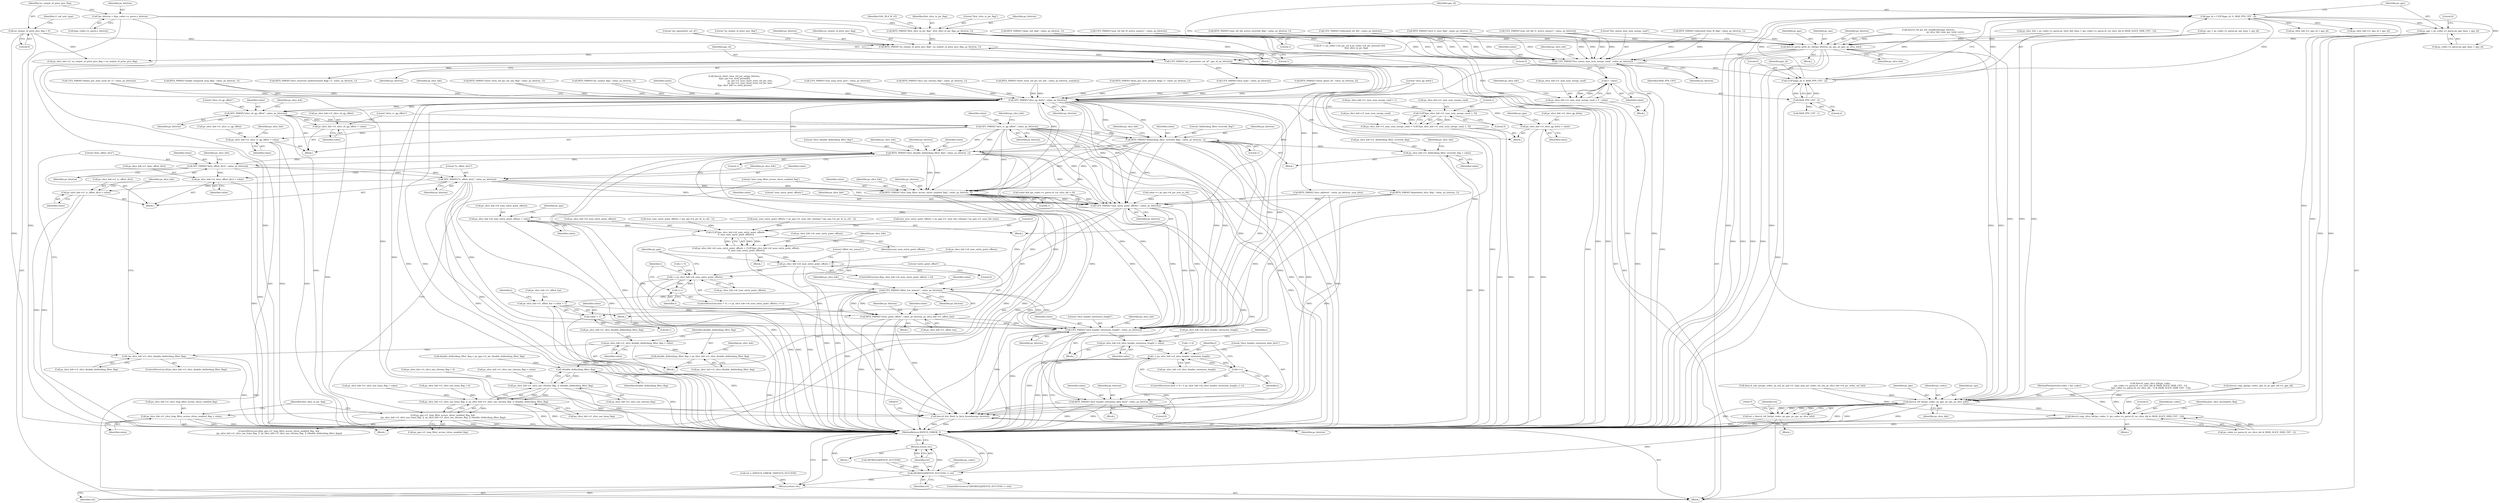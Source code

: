 digraph "0_Android_7c9be319a279654e55a6d757265f88c61a16a4d5@integer" {
"1000226" [label="(Call,ps_pps = ps_codec->s_parse.ps_pps_base + pps_id)"];
"1000218" [label="(Call,pps_id = CLIP3(pps_id, 0, MAX_PPS_CNT - 2))"];
"1000220" [label="(Call,CLIP3(pps_id, 0, MAX_PPS_CNT - 2))"];
"1000214" [label="(Call,UEV_PARSE(\"pic_parameter_set_id\", pps_id, ps_bitstrm))"];
"1000209" [label="(Call,BITS_PARSE(\"no_output_of_prior_pics_flag\", no_output_of_prior_pics_flag, ps_bitstrm, 1))"];
"1000160" [label="(Call,no_output_of_prior_pics_flag = 0)"];
"1000195" [label="(Call,BITS_PARSE(\"first_slice_in_pic_flag\", first_slice_in_pic_flag, ps_bitstrm, 1))"];
"1000148" [label="(Call,*ps_bitstrm = &ps_codec->s_parse.s_bitstrm)"];
"1000223" [label="(Call,MAX_PPS_CNT - 2)"];
"1001448" [label="(Call,ihevcd_parse_pred_wt_ofst(ps_bitstrm, ps_sps, ps_pps, ps_slice_hdr))"];
"1001453" [label="(Call,UEV_PARSE(\"five_minus_max_num_merge_cand\", value, ps_bitstrm))"];
"1001461" [label="(Call,5 - value)"];
"1001457" [label="(Call,ps_slice_hdr->i1_max_num_merge_cand = 5 - value)"];
"1001468" [label="(Call,CLIP3(ps_slice_hdr->i1_max_num_merge_cand, 1, 5))"];
"1001464" [label="(Call,ps_slice_hdr->i1_max_num_merge_cand = CLIP3(ps_slice_hdr->i1_max_num_merge_cand, 1, 5))"];
"1001474" [label="(Call,SEV_PARSE(\"slice_qp_delta\", value, ps_bitstrm))"];
"1001478" [label="(Call,ps_slice_hdr->i1_slice_qp_delta = value)"];
"1001488" [label="(Call,SEV_PARSE(\"slice_cb_qp_offset\", value, ps_bitstrm))"];
"1001492" [label="(Call,ps_slice_hdr->i1_slice_cb_qp_offset = value)"];
"1001497" [label="(Call,SEV_PARSE(\"slice_cr_qp_offset\", value, ps_bitstrm))"];
"1001501" [label="(Call,ps_slice_hdr->i1_slice_cr_qp_offset = value)"];
"1001547" [label="(Call,BITS_PARSE(\"deblocking_filter_override_flag\", value, ps_bitstrm, 1))"];
"1001552" [label="(Call,ps_slice_hdr->i1_deblocking_filter_override_flag = value)"];
"1001562" [label="(Call,BITS_PARSE(\"slice_disable_deblocking_filter_flag\", value, ps_bitstrm, 1))"];
"1001567" [label="(Call,ps_slice_hdr->i1_slice_disable_deblocking_filter_flag = value)"];
"1001572" [label="(Call,disable_deblocking_filter_flag = ps_slice_hdr->i1_slice_disable_deblocking_filter_flag)"];
"1001621" [label="(Call,!disable_deblocking_filter_flag)"];
"1001617" [label="(Call,ps_slice_hdr->i1_slice_sao_chroma_flag  || !disable_deblocking_filter_flag)"];
"1001613" [label="(Call,ps_slice_hdr->i1_slice_sao_luma_flag  ||  ps_slice_hdr->i1_slice_sao_chroma_flag  || !disable_deblocking_filter_flag)"];
"1001609" [label="(Call,ps_pps->i1_loop_filter_across_slices_enabled_flag  &&\n (ps_slice_hdr->i1_slice_sao_luma_flag  ||  ps_slice_hdr->i1_slice_sao_chroma_flag  || !disable_deblocking_filter_flag))"];
"1001578" [label="(Call,!ps_slice_hdr->i1_slice_disable_deblocking_filter_flag)"];
"1001583" [label="(Call,SEV_PARSE(\"beta_offset_div2\", value, ps_bitstrm))"];
"1001587" [label="(Call,ps_slice_hdr->i1_beta_offset_div2 = value)"];
"1001592" [label="(Call,SEV_PARSE(\"tc_offset_div2\", value, ps_bitstrm))"];
"1001596" [label="(Call,ps_slice_hdr->i1_tc_offset_div2 = value)"];
"1001624" [label="(Call,BITS_PARSE(\"slice_loop_filter_across_slices_enabled_flag\", value, ps_bitstrm, 1))"];
"1001629" [label="(Call,ps_slice_hdr->i1_slice_loop_filter_across_slices_enabled_flag = value)"];
"1001878" [label="(Call,UEV_PARSE(\"num_entry_point_offsets\", value, ps_bitstrm))"];
"1001882" [label="(Call,ps_slice_hdr->i4_num_entry_point_offsets = value)"];
"1001937" [label="(Call,CLIP3(ps_slice_hdr->i4_num_entry_point_offsets,\n 0, max_num_entry_point_offsets))"];
"1001933" [label="(Call,ps_slice_hdr->i4_num_entry_point_offsets = CLIP3(ps_slice_hdr->i4_num_entry_point_offsets,\n 0, max_num_entry_point_offsets))"];
"1001944" [label="(Call,ps_slice_hdr->i4_num_entry_point_offsets > 0)"];
"1001965" [label="(Call,i < ps_slice_hdr->i4_num_entry_point_offsets)"];
"1001970" [label="(Call,i++)"];
"1001950" [label="(Call,UEV_PARSE(\"offset_len_minus1\", value, ps_bitstrm))"];
"1001954" [label="(Call,ps_slice_hdr->i1_offset_len = value + 1)"];
"1001973" [label="(Call,BITS_PARSE(\"entry_point_offset\", value, ps_bitstrm, ps_slice_hdr->i1_offset_len))"];
"1001985" [label="(Call,UEV_PARSE(\"slice_header_extension_length\", value, ps_bitstrm))"];
"1001989" [label="(Call,ps_slice_hdr->i2_slice_header_extension_length = value)"];
"1001998" [label="(Call,i < ps_slice_hdr->i2_slice_header_extension_length)"];
"1002003" [label="(Call,i++)"];
"1002006" [label="(Call,BITS_PARSE(\"slice_header_extension_data_byte\", value, ps_bitstrm, 8))"];
"1002011" [label="(Call,ihevcd_bits_flush_to_byte_boundary(ps_bitstrm))"];
"1001958" [label="(Call,value + 1)"];
"1002207" [label="(Call,ihevcd_ref_list(ps_codec, ps_pps, ps_sps, ps_slice_hdr))"];
"1002205" [label="(Call,ret = ihevcd_ref_list(ps_codec, ps_pps, ps_sps, ps_slice_hdr))"];
"1002213" [label="(Call,(WORD32)IHEVCD_SUCCESS != ret)"];
"1002219" [label="(Return,return ret;)"];
"1002659" [label="(Return,return ret;)"];
"1002524" [label="(Call,ihevcd_copy_slice_hdr(ps_codec, 0, (ps_codec->s_parse.i4_cur_slice_idx & (MAX_SLICE_HDR_CNT - 1))))"];
"1001883" [label="(Call,ps_slice_hdr->i4_num_entry_point_offsets)"];
"1001987" [label="(Identifier,value)"];
"1001967" [label="(Call,ps_slice_hdr->i4_num_entry_point_offsets)"];
"1000222" [label="(Literal,0)"];
"1001503" [label="(Identifier,ps_slice_hdr)"];
"1001609" [label="(Call,ps_pps->i1_loop_filter_across_slices_enabled_flag  &&\n (ps_slice_hdr->i1_slice_sao_luma_flag  ||  ps_slice_hdr->i1_slice_sao_chroma_flag  || !disable_deblocking_filter_flag))"];
"1002205" [label="(Call,ret = ihevcd_ref_list(ps_codec, ps_pps, ps_sps, ps_slice_hdr))"];
"1001465" [label="(Call,ps_slice_hdr->i1_max_num_merge_cand)"];
"1001608" [label="(ControlStructure,if(ps_pps->i1_loop_filter_across_slices_enabled_flag  &&\n (ps_slice_hdr->i1_slice_sao_luma_flag  ||  ps_slice_hdr->i1_slice_sao_chroma_flag  || !disable_deblocking_filter_flag)))"];
"1001879" [label="(Literal,\"num_entry_point_offsets\")"];
"1001116" [label="(Call,ps_slice_hdr->i1_slice_sao_chroma_flag = 0)"];
"1001592" [label="(Call,SEV_PARSE(\"tc_offset_div2\", value, ps_bitstrm))"];
"1001971" [label="(Identifier,i)"];
"1001141" [label="(Call,ps_slice_hdr->i1_slice_sao_chroma_flag = value)"];
"1001951" [label="(Literal,\"offset_len_minus1\")"];
"1002515" [label="(Block,)"];
"1001449" [label="(Identifier,ps_bitstrm)"];
"1000483" [label="(Call,ps_slice_hdr->i1_pps_id = pps_id)"];
"1001878" [label="(Call,UEV_PARSE(\"num_entry_point_offsets\", value, ps_bitstrm))"];
"1001629" [label="(Call,ps_slice_hdr->i1_slice_loop_filter_across_slices_enabled_flag = value)"];
"1001610" [label="(Call,ps_pps->i1_loop_filter_across_slices_enabled_flag)"];
"1001637" [label="(Identifier,first_slice_in_pic_flag)"];
"1001457" [label="(Call,ps_slice_hdr->i1_max_num_merge_cand = 5 - value)"];
"1001594" [label="(Identifier,value)"];
"1001473" [label="(Literal,5)"];
"1000219" [label="(Identifier,pps_id)"];
"1002011" [label="(Call,ihevcd_bits_flush_to_byte_boundary(ps_bitstrm))"];
"1000199" [label="(Literal,1)"];
"1001934" [label="(Call,ps_slice_hdr->i4_num_entry_point_offsets)"];
"1001954" [label="(Call,ps_slice_hdr->i1_offset_len = value + 1)"];
"1001973" [label="(Call,BITS_PARSE(\"entry_point_offset\", value, ps_bitstrm, ps_slice_hdr->i1_offset_len))"];
"1001551" [label="(Literal,1)"];
"1002527" [label="(Call,ps_codec->s_parse.i4_cur_slice_idx & (MAX_SLICE_HDR_CNT - 1))"];
"1002212" [label="(ControlStructure,if ((WORD32)IHEVCD_SUCCESS != ret))"];
"1001943" [label="(ControlStructure,if(ps_slice_hdr->i4_num_entry_point_offsets > 0))"];
"1001458" [label="(Call,ps_slice_hdr->i1_max_num_merge_cand)"];
"1000208" [label="(Block,)"];
"1001586" [label="(Identifier,ps_bitstrm)"];
"1001572" [label="(Call,disable_deblocking_filter_flag = ps_slice_hdr->i1_slice_disable_deblocking_filter_flag)"];
"1001617" [label="(Call,ps_slice_hdr->i1_slice_sao_chroma_flag  || !disable_deblocking_filter_flag)"];
"1000134" [label="(Call,ret = (IHEVCD_ERROR_T)IHEVCD_SUCCESS)"];
"1001480" [label="(Identifier,ps_slice_hdr)"];
"1001887" [label="(Block,)"];
"1001571" [label="(Identifier,value)"];
"1001587" [label="(Call,ps_slice_hdr->i1_beta_offset_div2 = value)"];
"1000227" [label="(Identifier,ps_pps)"];
"1001949" [label="(Block,)"];
"1001994" [label="(ControlStructure,for(i = 0; i < ps_slice_hdr->i2_slice_header_extension_length; i++))"];
"1000290" [label="(Call,(0 != ps_codec->u4_pic_cnt || ps_codec->i4_pic_present) &&\n                    first_slice_in_pic_flag)"];
"1000560" [label="(Block,)"];
"1001561" [label="(Block,)"];
"1001986" [label="(Literal,\"slice_header_extension_length\")"];
"1000211" [label="(Identifier,no_output_of_prior_pics_flag)"];
"1002004" [label="(Identifier,i)"];
"1002003" [label="(Call,i++)"];
"1002000" [label="(Call,ps_slice_hdr->i2_slice_header_extension_length)"];
"1001146" [label="(Call,ps_slice_hdr->i1_max_num_merge_cand = 1)"];
"1001562" [label="(Call,BITS_PARSE(\"slice_disable_deblocking_filter_flag\", value, ps_bitstrm, 1))"];
"1001546" [label="(Block,)"];
"1000280" [label="(Call,ps_sps = ps_codec->s_parse.ps_sps_base + sps_id)"];
"1001456" [label="(Identifier,ps_bitstrm)"];
"1001961" [label="(ControlStructure,for(i = 0; i < ps_slice_hdr->i4_num_entry_point_offsets; i++))"];
"1000132" [label="(Block,)"];
"1001554" [label="(Identifier,ps_slice_hdr)"];
"1001580" [label="(Identifier,ps_slice_hdr)"];
"1001588" [label="(Call,ps_slice_hdr->i1_beta_offset_div2)"];
"1001597" [label="(Call,ps_slice_hdr->i1_tc_offset_div2)"];
"1001556" [label="(Identifier,value)"];
"1002012" [label="(Identifier,ps_bitstrm)"];
"1002213" [label="(Call,(WORD32)IHEVCD_SUCCESS != ret)"];
"1002207" [label="(Call,ihevcd_ref_list(ps_codec, ps_pps, ps_sps, ps_slice_hdr))"];
"1001447" [label="(Block,)"];
"1001985" [label="(Call,UEV_PARSE(\"slice_header_extension_length\", value, ps_bitstrm))"];
"1001970" [label="(Call,i++)"];
"1002007" [label="(Literal,\"slice_header_extension_data_byte\")"];
"1002211" [label="(Identifier,ps_slice_hdr)"];
"1001569" [label="(Identifier,ps_slice_hdr)"];
"1001984" [label="(Block,)"];
"1001584" [label="(Literal,\"beta_offset_div2\")"];
"1001136" [label="(Call,BITS_PARSE(\"slice_sao_chroma_flag\", value, ps_bitstrm, 1))"];
"1001500" [label="(Identifier,ps_bitstrm)"];
"1002217" [label="(Identifier,ret)"];
"1000269" [label="(Call,ihevcd_copy_pps(ps_codec, pps_id, ps_pps_ref->i1_pps_id))"];
"1000534" [label="(Call,BITS_PARSE(\"slice_address\", value, ps_bitstrm, num_bits))"];
"1001452" [label="(Identifier,ps_slice_hdr)"];
"1001493" [label="(Call,ps_slice_hdr->i1_slice_cb_qp_offset)"];
"1001131" [label="(Call,ps_slice_hdr->i1_slice_sao_luma_flag = value)"];
"1001962" [label="(Call,i = 0)"];
"1001574" [label="(Call,ps_slice_hdr->i1_slice_disable_deblocking_filter_flag)"];
"1001466" [label="(Identifier,ps_slice_hdr)"];
"1002223" [label="(Identifier,ps_codec)"];
"1000740" [label="(Call,BITS_PARSE(\"short_term_ref_pic_set_idx\", value, ps_bitstrm, numbits))"];
"1001475" [label="(Literal,\"slice_qp_delta\")"];
"1001593" [label="(Literal,\"tc_offset_div2\")"];
"1001966" [label="(Identifier,i)"];
"1001892" [label="(Identifier,ps_pps)"];
"1001532" [label="(Call,disable_deblocking_filter_flag = ps_pps->i1_pic_disable_deblocking_filter_flag)"];
"1001101" [label="(Call,BITS_PARSE(\"enable_temporal_mvp_flag\", value, ps_bitstrm, 1))"];
"1000223" [label="(Call,MAX_PPS_CNT - 2)"];
"1001946" [label="(Identifier,ps_slice_hdr)"];
"1001494" [label="(Identifier,ps_slice_hdr)"];
"1002660" [label="(Identifier,ret)"];
"1001999" [label="(Identifier,i)"];
"1001487" [label="(Block,)"];
"1000162" [label="(Literal,0)"];
"1001950" [label="(Call,UEV_PARSE(\"offset_len_minus1\", value, ps_bitstrm))"];
"1002208" [label="(Identifier,ps_codec)"];
"1000217" [label="(Identifier,ps_bitstrm)"];
"1001549" [label="(Identifier,value)"];
"1000165" [label="(Identifier,i1_nal_unit_type)"];
"1000215" [label="(Literal,\"pic_parameter_set_id\")"];
"1002661" [label="(MethodReturn,IHEVCD_ERROR_T)"];
"1001451" [label="(Identifier,ps_pps)"];
"1001624" [label="(Call,BITS_PARSE(\"slice_loop_filter_across_slices_enabled_flag\", value, ps_bitstrm, 1))"];
"1001548" [label="(Literal,\"deblocking_filter_override_flag\")"];
"1001884" [label="(Identifier,ps_slice_hdr)"];
"1001603" [label="(Identifier,ps_slice_hdr)"];
"1002659" [label="(Return,return ret;)"];
"1001204" [label="(Call,UEV_PARSE(\"num_ref_idx_l0_active_minus1\", value, ps_bitstrm))"];
"1001573" [label="(Identifier,disable_deblocking_filter_flag)"];
"1001477" [label="(Identifier,ps_bitstrm)"];
"1001596" [label="(Call,ps_slice_hdr->i1_tc_offset_div2 = value)"];
"1001585" [label="(Identifier,value)"];
"1001547" [label="(Call,BITS_PARSE(\"deblocking_filter_override_flag\", value, ps_bitstrm, 1))"];
"1001453" [label="(Call,UEV_PARSE(\"five_minus_max_num_merge_cand\", value, ps_bitstrm))"];
"1001996" [label="(Identifier,i)"];
"1000543" [label="(Call,value >= ps_sps->i4_pic_size_in_ctb)"];
"1001482" [label="(Identifier,value)"];
"1000216" [label="(Identifier,pps_id)"];
"1001565" [label="(Identifier,ps_bitstrm)"];
"1000149" [label="(Identifier,ps_bitstrm)"];
"1001633" [label="(Identifier,value)"];
"1002526" [label="(Literal,0)"];
"1001623" [label="(Block,)"];
"1001448" [label="(Call,ihevcd_parse_pred_wt_ofst(ps_bitstrm, ps_sps, ps_pps, ps_slice_hdr))"];
"1001627" [label="(Identifier,ps_bitstrm)"];
"1001948" [label="(Literal,0)"];
"1001111" [label="(Call,ps_slice_hdr->i1_slice_sao_luma_flag = 0)"];
"1000444" [label="(Call,ihevcd_copy_slice_hdr(ps_codec,\n (ps_codec->s_parse.i4_cur_slice_idx & (MAX_SLICE_HDR_CNT - 1)),\n ((ps_codec->s_parse.i4_cur_slice_idx - 1) & (MAX_SLICE_HDR_CNT - 1))))"];
"1000991" [label="(Call,BITS_PARSE(\"delta_poc_msb_present_flag[ i ]\", value, ps_bitstrm, 1))"];
"1001945" [label="(Call,ps_slice_hdr->i4_num_entry_point_offsets)"];
"1001464" [label="(Call,ps_slice_hdr->i1_max_num_merge_cand = CLIP3(ps_slice_hdr->i1_max_num_merge_cand, 1, 5))"];
"1001582" [label="(Block,)"];
"1002204" [label="(Block,)"];
"1001956" [label="(Identifier,ps_slice_hdr)"];
"1001989" [label="(Call,ps_slice_hdr->i2_slice_header_extension_length = value)"];
"1001295" [label="(Call,ihevcd_ref_pic_list_modification(ps_bitstrm,\n                                                 ps_slice_hdr, num_poc_total_curr))"];
"1001915" [label="(Call,max_num_entry_point_offsets = ps_pps->i1_num_tile_columns * ps_pps->i1_num_tile_rows)"];
"1001993" [label="(Identifier,value)"];
"1001959" [label="(Identifier,value)"];
"1001618" [label="(Call,ps_slice_hdr->i1_slice_sao_chroma_flag)"];
"1001469" [label="(Call,ps_slice_hdr->i1_max_num_merge_cand)"];
"1001508" [label="(Identifier,ps_slice_hdr)"];
"1001502" [label="(Call,ps_slice_hdr->i1_slice_cr_qp_offset)"];
"1001552" [label="(Call,ps_slice_hdr->i1_deblocking_filter_override_flag = value)"];
"1001678" [label="(Call,ihevcd_calc_poc(ps_codec, ps_nal, ps_sps->i1_log2_max_pic_order_cnt_lsb, ps_slice_hdr->i4_pic_order_cnt_lsb))"];
"1001222" [label="(Call,UEV_PARSE(\"num_ref_idx_l1_active_minus1\", value, ps_bitstrm))"];
"1001489" [label="(Literal,\"slice_cb_qp_offset\")"];
"1001965" [label="(Call,i < ps_slice_hdr->i4_num_entry_point_offsets)"];
"1001374" [label="(Call,BITS_PARSE(\"collocated_from_l0_flag\", value, ps_bitstrm, 1))"];
"1000598" [label="(Call,UEV_PARSE(\"slice_type\", value, ps_bitstrm))"];
"1001974" [label="(Literal,\"entry_point_offset\")"];
"1001497" [label="(Call,SEV_PARSE(\"slice_cr_qp_offset\", value, ps_bitstrm))"];
"1001568" [label="(Call,ps_slice_hdr->i1_slice_disable_deblocking_filter_flag)"];
"1001621" [label="(Call,!disable_deblocking_filter_flag)"];
"1001600" [label="(Identifier,value)"];
"1000226" [label="(Call,ps_pps = ps_codec->s_parse.ps_pps_base + pps_id)"];
"1001963" [label="(Identifier,i)"];
"1002524" [label="(Call,ihevcd_copy_slice_hdr(ps_codec, 0, (ps_codec->s_parse.i4_cur_slice_idx & (MAX_SLICE_HDR_CNT - 1))))"];
"1000700" [label="(Call,BITS_PARSE(\"short_term_ref_pic_set_sps_flag\", value, ps_bitstrm, 1))"];
"1001579" [label="(Call,ps_slice_hdr->i1_slice_disable_deblocking_filter_flag)"];
"1000643" [label="(Call,BITS_PARSE(\"pic_output_flag\", value, ps_bitstrm, 1))"];
"1001941" [label="(Literal,0)"];
"1001589" [label="(Identifier,ps_slice_hdr)"];
"1001550" [label="(Identifier,ps_bitstrm)"];
"1002214" [label="(Call,(WORD32)IHEVCD_SUCCESS)"];
"1001342" [label="(Call,BITS_PARSE(\"cabac_init_flag\", value, ps_bitstrm, 1))"];
"1002219" [label="(Return,return ret;)"];
"1001577" [label="(ControlStructure,if(!ps_slice_hdr->i1_slice_disable_deblocking_filter_flag))"];
"1000210" [label="(Literal,\"no_output_of_prior_pics_flag\")"];
"1000203" [label="(Identifier,NAL_BLA_W_LP)"];
"1001567" [label="(Call,ps_slice_hdr->i1_slice_disable_deblocking_filter_flag = value)"];
"1000264" [label="(Call,MAX_PPS_CNT - 1)"];
"1001614" [label="(Call,ps_slice_hdr->i1_slice_sao_luma_flag)"];
"1001933" [label="(Call,ps_slice_hdr->i4_num_entry_point_offsets = CLIP3(ps_slice_hdr->i4_num_entry_point_offsets,\n 0, max_num_entry_point_offsets))"];
"1001189" [label="(Call,BITS_PARSE(\"num_ref_idx_active_override_flag\", value, ps_bitstrm, 1))"];
"1001938" [label="(Call,ps_slice_hdr->i4_num_entry_point_offsets)"];
"1001944" [label="(Call,ps_slice_hdr->i4_num_entry_point_offsets > 0)"];
"1001977" [label="(Call,ps_slice_hdr->i1_offset_len)"];
"1001463" [label="(Identifier,value)"];
"1000161" [label="(Identifier,no_output_of_prior_pics_flag)"];
"1001476" [label="(Identifier,value)"];
"1000507" [label="(Call,ps_slice_hdr->i1_no_output_of_prior_pics_flag = no_output_of_prior_pics_flag)"];
"1001625" [label="(Literal,\"slice_loop_filter_across_slices_enabled_flag\")"];
"1001882" [label="(Call,ps_slice_hdr->i4_num_entry_point_offsets = value)"];
"1000150" [label="(Call,&ps_codec->s_parse.s_bitstrm)"];
"1001461" [label="(Call,5 - value)"];
"1001622" [label="(Identifier,disable_deblocking_filter_flag)"];
"1001937" [label="(Call,CLIP3(ps_slice_hdr->i4_num_entry_point_offsets,\n 0, max_num_entry_point_offsets))"];
"1001479" [label="(Call,ps_slice_hdr->i1_slice_qp_delta)"];
"1001960" [label="(Literal,1)"];
"1000220" [label="(Call,CLIP3(pps_id, 0, MAX_PPS_CNT - 2))"];
"1001501" [label="(Call,ps_slice_hdr->i1_slice_cr_qp_offset = value)"];
"1001488" [label="(Call,SEV_PARSE(\"slice_cb_qp_offset\", value, ps_bitstrm))"];
"1001578" [label="(Call,!ps_slice_hdr->i1_slice_disable_deblocking_filter_flag)"];
"1001880" [label="(Identifier,value)"];
"1002220" [label="(Identifier,ret)"];
"1000197" [label="(Identifier,first_slice_in_pic_flag)"];
"1001975" [label="(Identifier,value)"];
"1001613" [label="(Call,ps_slice_hdr->i1_slice_sao_luma_flag  ||  ps_slice_hdr->i1_slice_sao_chroma_flag  || !disable_deblocking_filter_flag)"];
"1000209" [label="(Call,BITS_PARSE(\"no_output_of_prior_pics_flag\", no_output_of_prior_pics_flag, ps_bitstrm, 1))"];
"1000784" [label="(Call,ihevcd_short_term_ref_pic_set(ps_bitstrm,\n &ps_sps->as_stref_picset[0],\n                                              ps_sps->i1_num_short_term_ref_pic_sets,\n                                              ps_sps->i1_num_short_term_ref_pic_sets,\n &ps_slice_hdr->s_stref_picset))"];
"1001492" [label="(Call,ps_slice_hdr->i1_slice_cb_qp_offset = value)"];
"1001498" [label="(Literal,\"slice_cr_qp_offset\")"];
"1001454" [label="(Literal,\"five_minus_max_num_merge_cand\")"];
"1001628" [label="(Literal,1)"];
"1001553" [label="(Call,ps_slice_hdr->i1_deblocking_filter_override_flag)"];
"1001982" [label="(Identifier,ps_pps)"];
"1001998" [label="(Call,i < ps_slice_hdr->i2_slice_header_extension_length)"];
"1001459" [label="(Identifier,ps_slice_hdr)"];
"1001485" [label="(Identifier,ps_pps)"];
"1002210" [label="(Identifier,ps_sps)"];
"1001491" [label="(Identifier,ps_bitstrm)"];
"1000863" [label="(Call,UEV_PARSE(\"num_long_term_pics\", value, ps_bitstrm))"];
"1001598" [label="(Identifier,ps_slice_hdr)"];
"1000512" [label="(Call,ps_slice_hdr->i1_pps_id = pps_id)"];
"1001499" [label="(Identifier,value)"];
"1001626" [label="(Identifier,value)"];
"1002005" [label="(Block,)"];
"1001926" [label="(Call,max_num_entry_point_offsets = (ps_sps->i2_pic_ht_in_ctb - 1))"];
"1002525" [label="(Identifier,ps_codec)"];
"1000212" [label="(Identifier,ps_bitstrm)"];
"1000148" [label="(Call,*ps_bitstrm = &ps_codec->s_parse.s_bitstrm)"];
"1001188" [label="(Block,)"];
"1001490" [label="(Identifier,value)"];
"1001468" [label="(Call,CLIP3(ps_slice_hdr->i1_max_num_merge_cand, 1, 5))"];
"1001952" [label="(Identifier,value)"];
"1001455" [label="(Identifier,value)"];
"1001472" [label="(Literal,1)"];
"1002009" [label="(Identifier,ps_bitstrm)"];
"1001630" [label="(Call,ps_slice_hdr->i1_slice_loop_filter_across_slices_enabled_flag)"];
"1000218" [label="(Call,pps_id = CLIP3(pps_id, 0, MAX_PPS_CNT - 2))"];
"1001478" [label="(Call,ps_slice_hdr->i1_slice_qp_delta = value)"];
"1002008" [label="(Identifier,value)"];
"1001462" [label="(Literal,5)"];
"1000221" [label="(Identifier,pps_id)"];
"1000214" [label="(Call,UEV_PARSE(\"pic_parameter_set_id\", pps_id, ps_bitstrm))"];
"1001450" [label="(Identifier,ps_sps)"];
"1001566" [label="(Literal,1)"];
"1001406" [label="(Call,UEV_PARSE(\"collocated_ref_idx\", value, ps_bitstrm))"];
"1000403" [label="(Call,ps_slice_hdr = ps_codec->s_parse.ps_slice_hdr_base + (ps_codec->s_parse.i4_cur_slice_idx & (MAX_SLICE_HDR_CNT - 1)))"];
"1001564" [label="(Identifier,value)"];
"1001942" [label="(Identifier,max_num_entry_point_offsets)"];
"1002006" [label="(Call,BITS_PARSE(\"slice_header_extension_data_byte\", value, ps_bitstrm, 8))"];
"1002209" [label="(Identifier,ps_pps)"];
"1001563" [label="(Literal,\"slice_disable_deblocking_filter_flag\")"];
"1001583" [label="(Call,SEV_PARSE(\"beta_offset_div2\", value, ps_bitstrm))"];
"1000228" [label="(Call,ps_codec->s_parse.ps_pps_base + pps_id)"];
"1000237" [label="(Literal,0)"];
"1000196" [label="(Literal,\"first_slice_in_pic_flag\")"];
"1001881" [label="(Identifier,ps_bitstrm)"];
"1001991" [label="(Identifier,ps_slice_hdr)"];
"1001995" [label="(Call,i = 0)"];
"1002206" [label="(Identifier,ret)"];
"1001591" [label="(Identifier,value)"];
"1001496" [label="(Identifier,value)"];
"1001595" [label="(Identifier,ps_bitstrm)"];
"1000225" [label="(Literal,2)"];
"1002010" [label="(Literal,8)"];
"1002537" [label="(Identifier,prev_slice_incomplete_flag)"];
"1001988" [label="(Identifier,ps_bitstrm)"];
"1000195" [label="(Call,BITS_PARSE(\"first_slice_in_pic_flag\", first_slice_in_pic_flag, ps_bitstrm, 1))"];
"1001322" [label="(Call,BITS_PARSE(\"mvd_l1_zero_flag\", value, ps_bitstrm, 1))"];
"1001474" [label="(Call,SEV_PARSE(\"slice_qp_delta\", value, ps_bitstrm))"];
"1001877" [label="(Block,)"];
"1001898" [label="(Call,max_num_entry_point_offsets = ps_pps->i1_num_tile_columns * (ps_sps->i2_pic_ht_in_ctb - 1))"];
"1001958" [label="(Call,value + 1)"];
"1001886" [label="(Identifier,value)"];
"1002218" [label="(Block,)"];
"1001976" [label="(Identifier,ps_bitstrm)"];
"1000428" [label="(Call,BITS_PARSE(\"dependent_slice_flag\", value, ps_bitstrm, 1))"];
"1001990" [label="(Call,ps_slice_hdr->i2_slice_header_extension_length)"];
"1001559" [label="(Identifier,ps_slice_hdr)"];
"1001972" [label="(Block,)"];
"1000593" [label="(Call,BITS_PARSE(\"slice_reserved_undetermined_flag[ i ]\", value, ps_bitstrm, 1))"];
"1001953" [label="(Identifier,ps_bitstrm)"];
"1000224" [label="(Identifier,MAX_PPS_CNT)"];
"1000198" [label="(Identifier,ps_bitstrm)"];
"1000665" [label="(Call,BITS_PARSE(\"colour_plane_id\", value, ps_bitstrm, 2))"];
"1001955" [label="(Call,ps_slice_hdr->i1_offset_len)"];
"1000160" [label="(Call,no_output_of_prior_pics_flag = 0)"];
"1000130" [label="(MethodParameterIn,codec_t *ps_codec)"];
"1000434" [label="(Call,value && (ps_codec->s_parse.i4_cur_slice_idx > 0))"];
"1000213" [label="(Literal,1)"];
"1001505" [label="(Identifier,value)"];
"1001017" [label="(Call,UEV_PARSE(\"delata_poc_msb_cycle_lt[ i ]\", value, ps_bitstrm))"];
"1001631" [label="(Identifier,ps_slice_hdr)"];
"1000226" -> "1000132"  [label="AST: "];
"1000226" -> "1000228"  [label="CFG: "];
"1000227" -> "1000226"  [label="AST: "];
"1000228" -> "1000226"  [label="AST: "];
"1000237" -> "1000226"  [label="CFG: "];
"1000226" -> "1002661"  [label="DDG: "];
"1000226" -> "1002661"  [label="DDG: "];
"1000218" -> "1000226"  [label="DDG: "];
"1000226" -> "1001448"  [label="DDG: "];
"1000226" -> "1002207"  [label="DDG: "];
"1000218" -> "1000132"  [label="AST: "];
"1000218" -> "1000220"  [label="CFG: "];
"1000219" -> "1000218"  [label="AST: "];
"1000220" -> "1000218"  [label="AST: "];
"1000227" -> "1000218"  [label="CFG: "];
"1000218" -> "1002661"  [label="DDG: "];
"1000220" -> "1000218"  [label="DDG: "];
"1000220" -> "1000218"  [label="DDG: "];
"1000220" -> "1000218"  [label="DDG: "];
"1000218" -> "1000228"  [label="DDG: "];
"1000218" -> "1000269"  [label="DDG: "];
"1000218" -> "1000483"  [label="DDG: "];
"1000218" -> "1000512"  [label="DDG: "];
"1000220" -> "1000223"  [label="CFG: "];
"1000221" -> "1000220"  [label="AST: "];
"1000222" -> "1000220"  [label="AST: "];
"1000223" -> "1000220"  [label="AST: "];
"1000220" -> "1002661"  [label="DDG: "];
"1000214" -> "1000220"  [label="DDG: "];
"1000223" -> "1000220"  [label="DDG: "];
"1000223" -> "1000220"  [label="DDG: "];
"1000214" -> "1000132"  [label="AST: "];
"1000214" -> "1000217"  [label="CFG: "];
"1000215" -> "1000214"  [label="AST: "];
"1000216" -> "1000214"  [label="AST: "];
"1000217" -> "1000214"  [label="AST: "];
"1000219" -> "1000214"  [label="CFG: "];
"1000214" -> "1002661"  [label="DDG: "];
"1000214" -> "1002661"  [label="DDG: "];
"1000209" -> "1000214"  [label="DDG: "];
"1000195" -> "1000214"  [label="DDG: "];
"1000214" -> "1000428"  [label="DDG: "];
"1000214" -> "1000534"  [label="DDG: "];
"1000214" -> "1000593"  [label="DDG: "];
"1000214" -> "1000598"  [label="DDG: "];
"1000214" -> "1001878"  [label="DDG: "];
"1000214" -> "1001985"  [label="DDG: "];
"1000214" -> "1002011"  [label="DDG: "];
"1000209" -> "1000208"  [label="AST: "];
"1000209" -> "1000213"  [label="CFG: "];
"1000210" -> "1000209"  [label="AST: "];
"1000211" -> "1000209"  [label="AST: "];
"1000212" -> "1000209"  [label="AST: "];
"1000213" -> "1000209"  [label="AST: "];
"1000215" -> "1000209"  [label="CFG: "];
"1000209" -> "1002661"  [label="DDG: "];
"1000209" -> "1002661"  [label="DDG: "];
"1000160" -> "1000209"  [label="DDG: "];
"1000195" -> "1000209"  [label="DDG: "];
"1000209" -> "1000507"  [label="DDG: "];
"1000160" -> "1000132"  [label="AST: "];
"1000160" -> "1000162"  [label="CFG: "];
"1000161" -> "1000160"  [label="AST: "];
"1000162" -> "1000160"  [label="AST: "];
"1000165" -> "1000160"  [label="CFG: "];
"1000160" -> "1002661"  [label="DDG: "];
"1000160" -> "1000507"  [label="DDG: "];
"1000195" -> "1000132"  [label="AST: "];
"1000195" -> "1000199"  [label="CFG: "];
"1000196" -> "1000195"  [label="AST: "];
"1000197" -> "1000195"  [label="AST: "];
"1000198" -> "1000195"  [label="AST: "];
"1000199" -> "1000195"  [label="AST: "];
"1000203" -> "1000195"  [label="CFG: "];
"1000195" -> "1002661"  [label="DDG: "];
"1000195" -> "1002661"  [label="DDG: "];
"1000148" -> "1000195"  [label="DDG: "];
"1000195" -> "1000290"  [label="DDG: "];
"1000148" -> "1000132"  [label="AST: "];
"1000148" -> "1000150"  [label="CFG: "];
"1000149" -> "1000148"  [label="AST: "];
"1000150" -> "1000148"  [label="AST: "];
"1000161" -> "1000148"  [label="CFG: "];
"1000148" -> "1002661"  [label="DDG: "];
"1000148" -> "1002661"  [label="DDG: "];
"1000223" -> "1000225"  [label="CFG: "];
"1000224" -> "1000223"  [label="AST: "];
"1000225" -> "1000223"  [label="AST: "];
"1000223" -> "1002661"  [label="DDG: "];
"1000223" -> "1000264"  [label="DDG: "];
"1001448" -> "1001447"  [label="AST: "];
"1001448" -> "1001452"  [label="CFG: "];
"1001449" -> "1001448"  [label="AST: "];
"1001450" -> "1001448"  [label="AST: "];
"1001451" -> "1001448"  [label="AST: "];
"1001452" -> "1001448"  [label="AST: "];
"1001454" -> "1001448"  [label="CFG: "];
"1001448" -> "1002661"  [label="DDG: "];
"1001448" -> "1002661"  [label="DDG: "];
"1001448" -> "1002661"  [label="DDG: "];
"1001448" -> "1002661"  [label="DDG: "];
"1001374" -> "1001448"  [label="DDG: "];
"1001189" -> "1001448"  [label="DDG: "];
"1001295" -> "1001448"  [label="DDG: "];
"1001295" -> "1001448"  [label="DDG: "];
"1001222" -> "1001448"  [label="DDG: "];
"1001406" -> "1001448"  [label="DDG: "];
"1001342" -> "1001448"  [label="DDG: "];
"1001322" -> "1001448"  [label="DDG: "];
"1001204" -> "1001448"  [label="DDG: "];
"1000280" -> "1001448"  [label="DDG: "];
"1000403" -> "1001448"  [label="DDG: "];
"1001448" -> "1001453"  [label="DDG: "];
"1001448" -> "1002207"  [label="DDG: "];
"1001448" -> "1002207"  [label="DDG: "];
"1001448" -> "1002207"  [label="DDG: "];
"1001453" -> "1001188"  [label="AST: "];
"1001453" -> "1001456"  [label="CFG: "];
"1001454" -> "1001453"  [label="AST: "];
"1001455" -> "1001453"  [label="AST: "];
"1001456" -> "1001453"  [label="AST: "];
"1001459" -> "1001453"  [label="CFG: "];
"1001453" -> "1002661"  [label="DDG: "];
"1001189" -> "1001453"  [label="DDG: "];
"1001189" -> "1001453"  [label="DDG: "];
"1001374" -> "1001453"  [label="DDG: "];
"1001374" -> "1001453"  [label="DDG: "];
"1001204" -> "1001453"  [label="DDG: "];
"1001204" -> "1001453"  [label="DDG: "];
"1001342" -> "1001453"  [label="DDG: "];
"1001342" -> "1001453"  [label="DDG: "];
"1001406" -> "1001453"  [label="DDG: "];
"1001406" -> "1001453"  [label="DDG: "];
"1001322" -> "1001453"  [label="DDG: "];
"1001322" -> "1001453"  [label="DDG: "];
"1001222" -> "1001453"  [label="DDG: "];
"1001222" -> "1001453"  [label="DDG: "];
"1001295" -> "1001453"  [label="DDG: "];
"1001453" -> "1001461"  [label="DDG: "];
"1001453" -> "1001474"  [label="DDG: "];
"1001461" -> "1001457"  [label="AST: "];
"1001461" -> "1001463"  [label="CFG: "];
"1001462" -> "1001461"  [label="AST: "];
"1001463" -> "1001461"  [label="AST: "];
"1001457" -> "1001461"  [label="CFG: "];
"1001461" -> "1001457"  [label="DDG: "];
"1001461" -> "1001457"  [label="DDG: "];
"1001461" -> "1001474"  [label="DDG: "];
"1001457" -> "1001188"  [label="AST: "];
"1001458" -> "1001457"  [label="AST: "];
"1001466" -> "1001457"  [label="CFG: "];
"1001457" -> "1002661"  [label="DDG: "];
"1001457" -> "1001468"  [label="DDG: "];
"1001468" -> "1001464"  [label="AST: "];
"1001468" -> "1001473"  [label="CFG: "];
"1001469" -> "1001468"  [label="AST: "];
"1001472" -> "1001468"  [label="AST: "];
"1001473" -> "1001468"  [label="AST: "];
"1001464" -> "1001468"  [label="CFG: "];
"1001468" -> "1001464"  [label="DDG: "];
"1001468" -> "1001464"  [label="DDG: "];
"1001468" -> "1001464"  [label="DDG: "];
"1001146" -> "1001468"  [label="DDG: "];
"1001464" -> "1000560"  [label="AST: "];
"1001465" -> "1001464"  [label="AST: "];
"1001475" -> "1001464"  [label="CFG: "];
"1001464" -> "1002661"  [label="DDG: "];
"1001464" -> "1002661"  [label="DDG: "];
"1001474" -> "1000560"  [label="AST: "];
"1001474" -> "1001477"  [label="CFG: "];
"1001475" -> "1001474"  [label="AST: "];
"1001476" -> "1001474"  [label="AST: "];
"1001477" -> "1001474"  [label="AST: "];
"1001480" -> "1001474"  [label="CFG: "];
"1001474" -> "1002661"  [label="DDG: "];
"1001474" -> "1002661"  [label="DDG: "];
"1001017" -> "1001474"  [label="DDG: "];
"1001017" -> "1001474"  [label="DDG: "];
"1001101" -> "1001474"  [label="DDG: "];
"1001101" -> "1001474"  [label="DDG: "];
"1000863" -> "1001474"  [label="DDG: "];
"1000863" -> "1001474"  [label="DDG: "];
"1000643" -> "1001474"  [label="DDG: "];
"1000643" -> "1001474"  [label="DDG: "];
"1000740" -> "1001474"  [label="DDG: "];
"1000740" -> "1001474"  [label="DDG: "];
"1000991" -> "1001474"  [label="DDG: "];
"1000991" -> "1001474"  [label="DDG: "];
"1000598" -> "1001474"  [label="DDG: "];
"1000598" -> "1001474"  [label="DDG: "];
"1000700" -> "1001474"  [label="DDG: "];
"1000700" -> "1001474"  [label="DDG: "];
"1000665" -> "1001474"  [label="DDG: "];
"1000665" -> "1001474"  [label="DDG: "];
"1001136" -> "1001474"  [label="DDG: "];
"1001136" -> "1001474"  [label="DDG: "];
"1000784" -> "1001474"  [label="DDG: "];
"1001474" -> "1001478"  [label="DDG: "];
"1001474" -> "1001488"  [label="DDG: "];
"1001474" -> "1001488"  [label="DDG: "];
"1001474" -> "1001547"  [label="DDG: "];
"1001474" -> "1001547"  [label="DDG: "];
"1001474" -> "1001562"  [label="DDG: "];
"1001474" -> "1001562"  [label="DDG: "];
"1001474" -> "1001624"  [label="DDG: "];
"1001474" -> "1001624"  [label="DDG: "];
"1001474" -> "1001878"  [label="DDG: "];
"1001474" -> "1001878"  [label="DDG: "];
"1001474" -> "1001985"  [label="DDG: "];
"1001474" -> "1001985"  [label="DDG: "];
"1001474" -> "1002011"  [label="DDG: "];
"1001478" -> "1000560"  [label="AST: "];
"1001478" -> "1001482"  [label="CFG: "];
"1001479" -> "1001478"  [label="AST: "];
"1001482" -> "1001478"  [label="AST: "];
"1001485" -> "1001478"  [label="CFG: "];
"1001478" -> "1002661"  [label="DDG: "];
"1001478" -> "1002661"  [label="DDG: "];
"1001488" -> "1001487"  [label="AST: "];
"1001488" -> "1001491"  [label="CFG: "];
"1001489" -> "1001488"  [label="AST: "];
"1001490" -> "1001488"  [label="AST: "];
"1001491" -> "1001488"  [label="AST: "];
"1001494" -> "1001488"  [label="CFG: "];
"1001488" -> "1002661"  [label="DDG: "];
"1001488" -> "1001492"  [label="DDG: "];
"1001488" -> "1001497"  [label="DDG: "];
"1001488" -> "1001497"  [label="DDG: "];
"1001492" -> "1001487"  [label="AST: "];
"1001492" -> "1001496"  [label="CFG: "];
"1001493" -> "1001492"  [label="AST: "];
"1001496" -> "1001492"  [label="AST: "];
"1001498" -> "1001492"  [label="CFG: "];
"1001492" -> "1002661"  [label="DDG: "];
"1001497" -> "1001487"  [label="AST: "];
"1001497" -> "1001500"  [label="CFG: "];
"1001498" -> "1001497"  [label="AST: "];
"1001499" -> "1001497"  [label="AST: "];
"1001500" -> "1001497"  [label="AST: "];
"1001503" -> "1001497"  [label="CFG: "];
"1001497" -> "1002661"  [label="DDG: "];
"1001497" -> "1002661"  [label="DDG: "];
"1001497" -> "1001501"  [label="DDG: "];
"1001497" -> "1001547"  [label="DDG: "];
"1001497" -> "1001547"  [label="DDG: "];
"1001497" -> "1001562"  [label="DDG: "];
"1001497" -> "1001562"  [label="DDG: "];
"1001497" -> "1001624"  [label="DDG: "];
"1001497" -> "1001624"  [label="DDG: "];
"1001497" -> "1001878"  [label="DDG: "];
"1001497" -> "1001878"  [label="DDG: "];
"1001497" -> "1001985"  [label="DDG: "];
"1001497" -> "1001985"  [label="DDG: "];
"1001497" -> "1002011"  [label="DDG: "];
"1001501" -> "1001487"  [label="AST: "];
"1001501" -> "1001505"  [label="CFG: "];
"1001502" -> "1001501"  [label="AST: "];
"1001505" -> "1001501"  [label="AST: "];
"1001508" -> "1001501"  [label="CFG: "];
"1001501" -> "1002661"  [label="DDG: "];
"1001501" -> "1002661"  [label="DDG: "];
"1001547" -> "1001546"  [label="AST: "];
"1001547" -> "1001551"  [label="CFG: "];
"1001548" -> "1001547"  [label="AST: "];
"1001549" -> "1001547"  [label="AST: "];
"1001550" -> "1001547"  [label="AST: "];
"1001551" -> "1001547"  [label="AST: "];
"1001554" -> "1001547"  [label="CFG: "];
"1001547" -> "1002661"  [label="DDG: "];
"1001547" -> "1002661"  [label="DDG: "];
"1001547" -> "1001552"  [label="DDG: "];
"1001547" -> "1001562"  [label="DDG: "];
"1001547" -> "1001562"  [label="DDG: "];
"1001547" -> "1001624"  [label="DDG: "];
"1001547" -> "1001624"  [label="DDG: "];
"1001547" -> "1001878"  [label="DDG: "];
"1001547" -> "1001878"  [label="DDG: "];
"1001547" -> "1001985"  [label="DDG: "];
"1001547" -> "1001985"  [label="DDG: "];
"1001547" -> "1002011"  [label="DDG: "];
"1001552" -> "1001546"  [label="AST: "];
"1001552" -> "1001556"  [label="CFG: "];
"1001553" -> "1001552"  [label="AST: "];
"1001556" -> "1001552"  [label="AST: "];
"1001559" -> "1001552"  [label="CFG: "];
"1001552" -> "1002661"  [label="DDG: "];
"1001552" -> "1002661"  [label="DDG: "];
"1001562" -> "1001561"  [label="AST: "];
"1001562" -> "1001566"  [label="CFG: "];
"1001563" -> "1001562"  [label="AST: "];
"1001564" -> "1001562"  [label="AST: "];
"1001565" -> "1001562"  [label="AST: "];
"1001566" -> "1001562"  [label="AST: "];
"1001569" -> "1001562"  [label="CFG: "];
"1001562" -> "1002661"  [label="DDG: "];
"1001562" -> "1002661"  [label="DDG: "];
"1001562" -> "1001567"  [label="DDG: "];
"1001562" -> "1001583"  [label="DDG: "];
"1001562" -> "1001583"  [label="DDG: "];
"1001562" -> "1001624"  [label="DDG: "];
"1001562" -> "1001624"  [label="DDG: "];
"1001562" -> "1001878"  [label="DDG: "];
"1001562" -> "1001878"  [label="DDG: "];
"1001562" -> "1001985"  [label="DDG: "];
"1001562" -> "1001985"  [label="DDG: "];
"1001562" -> "1002011"  [label="DDG: "];
"1001567" -> "1001561"  [label="AST: "];
"1001567" -> "1001571"  [label="CFG: "];
"1001568" -> "1001567"  [label="AST: "];
"1001571" -> "1001567"  [label="AST: "];
"1001573" -> "1001567"  [label="CFG: "];
"1001567" -> "1002661"  [label="DDG: "];
"1001567" -> "1001572"  [label="DDG: "];
"1001567" -> "1001578"  [label="DDG: "];
"1001572" -> "1001561"  [label="AST: "];
"1001572" -> "1001574"  [label="CFG: "];
"1001573" -> "1001572"  [label="AST: "];
"1001574" -> "1001572"  [label="AST: "];
"1001580" -> "1001572"  [label="CFG: "];
"1001572" -> "1002661"  [label="DDG: "];
"1001572" -> "1001621"  [label="DDG: "];
"1001621" -> "1001617"  [label="AST: "];
"1001621" -> "1001622"  [label="CFG: "];
"1001622" -> "1001621"  [label="AST: "];
"1001617" -> "1001621"  [label="CFG: "];
"1001621" -> "1002661"  [label="DDG: "];
"1001621" -> "1001617"  [label="DDG: "];
"1001532" -> "1001621"  [label="DDG: "];
"1001617" -> "1001613"  [label="AST: "];
"1001617" -> "1001618"  [label="CFG: "];
"1001618" -> "1001617"  [label="AST: "];
"1001613" -> "1001617"  [label="CFG: "];
"1001617" -> "1002661"  [label="DDG: "];
"1001617" -> "1002661"  [label="DDG: "];
"1001617" -> "1001613"  [label="DDG: "];
"1001617" -> "1001613"  [label="DDG: "];
"1001141" -> "1001617"  [label="DDG: "];
"1001116" -> "1001617"  [label="DDG: "];
"1001613" -> "1001609"  [label="AST: "];
"1001613" -> "1001614"  [label="CFG: "];
"1001614" -> "1001613"  [label="AST: "];
"1001609" -> "1001613"  [label="CFG: "];
"1001613" -> "1002661"  [label="DDG: "];
"1001613" -> "1002661"  [label="DDG: "];
"1001613" -> "1001609"  [label="DDG: "];
"1001613" -> "1001609"  [label="DDG: "];
"1001131" -> "1001613"  [label="DDG: "];
"1001111" -> "1001613"  [label="DDG: "];
"1001609" -> "1001608"  [label="AST: "];
"1001609" -> "1001610"  [label="CFG: "];
"1001610" -> "1001609"  [label="AST: "];
"1001625" -> "1001609"  [label="CFG: "];
"1001637" -> "1001609"  [label="CFG: "];
"1001609" -> "1002661"  [label="DDG: "];
"1001609" -> "1002661"  [label="DDG: "];
"1001609" -> "1002661"  [label="DDG: "];
"1001578" -> "1001577"  [label="AST: "];
"1001578" -> "1001579"  [label="CFG: "];
"1001579" -> "1001578"  [label="AST: "];
"1001584" -> "1001578"  [label="CFG: "];
"1001603" -> "1001578"  [label="CFG: "];
"1001578" -> "1002661"  [label="DDG: "];
"1001578" -> "1002661"  [label="DDG: "];
"1001583" -> "1001582"  [label="AST: "];
"1001583" -> "1001586"  [label="CFG: "];
"1001584" -> "1001583"  [label="AST: "];
"1001585" -> "1001583"  [label="AST: "];
"1001586" -> "1001583"  [label="AST: "];
"1001589" -> "1001583"  [label="CFG: "];
"1001583" -> "1002661"  [label="DDG: "];
"1001583" -> "1001587"  [label="DDG: "];
"1001583" -> "1001592"  [label="DDG: "];
"1001583" -> "1001592"  [label="DDG: "];
"1001587" -> "1001582"  [label="AST: "];
"1001587" -> "1001591"  [label="CFG: "];
"1001588" -> "1001587"  [label="AST: "];
"1001591" -> "1001587"  [label="AST: "];
"1001593" -> "1001587"  [label="CFG: "];
"1001587" -> "1002661"  [label="DDG: "];
"1001592" -> "1001582"  [label="AST: "];
"1001592" -> "1001595"  [label="CFG: "];
"1001593" -> "1001592"  [label="AST: "];
"1001594" -> "1001592"  [label="AST: "];
"1001595" -> "1001592"  [label="AST: "];
"1001598" -> "1001592"  [label="CFG: "];
"1001592" -> "1002661"  [label="DDG: "];
"1001592" -> "1002661"  [label="DDG: "];
"1001592" -> "1001596"  [label="DDG: "];
"1001592" -> "1001624"  [label="DDG: "];
"1001592" -> "1001624"  [label="DDG: "];
"1001592" -> "1001878"  [label="DDG: "];
"1001592" -> "1001878"  [label="DDG: "];
"1001592" -> "1001985"  [label="DDG: "];
"1001592" -> "1001985"  [label="DDG: "];
"1001592" -> "1002011"  [label="DDG: "];
"1001596" -> "1001582"  [label="AST: "];
"1001596" -> "1001600"  [label="CFG: "];
"1001597" -> "1001596"  [label="AST: "];
"1001600" -> "1001596"  [label="AST: "];
"1001603" -> "1001596"  [label="CFG: "];
"1001596" -> "1002661"  [label="DDG: "];
"1001596" -> "1002661"  [label="DDG: "];
"1001624" -> "1001623"  [label="AST: "];
"1001624" -> "1001628"  [label="CFG: "];
"1001625" -> "1001624"  [label="AST: "];
"1001626" -> "1001624"  [label="AST: "];
"1001627" -> "1001624"  [label="AST: "];
"1001628" -> "1001624"  [label="AST: "];
"1001631" -> "1001624"  [label="CFG: "];
"1001624" -> "1002661"  [label="DDG: "];
"1001624" -> "1002661"  [label="DDG: "];
"1001624" -> "1001629"  [label="DDG: "];
"1001624" -> "1001878"  [label="DDG: "];
"1001624" -> "1001878"  [label="DDG: "];
"1001624" -> "1001985"  [label="DDG: "];
"1001624" -> "1001985"  [label="DDG: "];
"1001624" -> "1002011"  [label="DDG: "];
"1001629" -> "1001623"  [label="AST: "];
"1001629" -> "1001633"  [label="CFG: "];
"1001630" -> "1001629"  [label="AST: "];
"1001633" -> "1001629"  [label="AST: "];
"1001637" -> "1001629"  [label="CFG: "];
"1001629" -> "1002661"  [label="DDG: "];
"1001629" -> "1002661"  [label="DDG: "];
"1001878" -> "1001877"  [label="AST: "];
"1001878" -> "1001881"  [label="CFG: "];
"1001879" -> "1001878"  [label="AST: "];
"1001880" -> "1001878"  [label="AST: "];
"1001881" -> "1001878"  [label="AST: "];
"1001884" -> "1001878"  [label="CFG: "];
"1001878" -> "1002661"  [label="DDG: "];
"1000543" -> "1001878"  [label="DDG: "];
"1000434" -> "1001878"  [label="DDG: "];
"1000428" -> "1001878"  [label="DDG: "];
"1000534" -> "1001878"  [label="DDG: "];
"1001878" -> "1001882"  [label="DDG: "];
"1001878" -> "1001950"  [label="DDG: "];
"1001878" -> "1001950"  [label="DDG: "];
"1001878" -> "1001985"  [label="DDG: "];
"1001878" -> "1001985"  [label="DDG: "];
"1001878" -> "1002011"  [label="DDG: "];
"1001882" -> "1001877"  [label="AST: "];
"1001882" -> "1001886"  [label="CFG: "];
"1001883" -> "1001882"  [label="AST: "];
"1001886" -> "1001882"  [label="AST: "];
"1001892" -> "1001882"  [label="CFG: "];
"1001882" -> "1002661"  [label="DDG: "];
"1001882" -> "1001937"  [label="DDG: "];
"1001937" -> "1001933"  [label="AST: "];
"1001937" -> "1001942"  [label="CFG: "];
"1001938" -> "1001937"  [label="AST: "];
"1001941" -> "1001937"  [label="AST: "];
"1001942" -> "1001937"  [label="AST: "];
"1001933" -> "1001937"  [label="CFG: "];
"1001937" -> "1002661"  [label="DDG: "];
"1001937" -> "1001933"  [label="DDG: "];
"1001937" -> "1001933"  [label="DDG: "];
"1001937" -> "1001933"  [label="DDG: "];
"1001915" -> "1001937"  [label="DDG: "];
"1001898" -> "1001937"  [label="DDG: "];
"1001926" -> "1001937"  [label="DDG: "];
"1001933" -> "1001887"  [label="AST: "];
"1001934" -> "1001933"  [label="AST: "];
"1001946" -> "1001933"  [label="CFG: "];
"1001933" -> "1002661"  [label="DDG: "];
"1001933" -> "1001944"  [label="DDG: "];
"1001944" -> "1001943"  [label="AST: "];
"1001944" -> "1001948"  [label="CFG: "];
"1001945" -> "1001944"  [label="AST: "];
"1001948" -> "1001944"  [label="AST: "];
"1001951" -> "1001944"  [label="CFG: "];
"1001982" -> "1001944"  [label="CFG: "];
"1001944" -> "1002661"  [label="DDG: "];
"1001944" -> "1002661"  [label="DDG: "];
"1001944" -> "1001965"  [label="DDG: "];
"1001965" -> "1001961"  [label="AST: "];
"1001965" -> "1001967"  [label="CFG: "];
"1001966" -> "1001965"  [label="AST: "];
"1001967" -> "1001965"  [label="AST: "];
"1001974" -> "1001965"  [label="CFG: "];
"1001982" -> "1001965"  [label="CFG: "];
"1001965" -> "1002661"  [label="DDG: "];
"1001965" -> "1002661"  [label="DDG: "];
"1001965" -> "1002661"  [label="DDG: "];
"1001970" -> "1001965"  [label="DDG: "];
"1001962" -> "1001965"  [label="DDG: "];
"1001965" -> "1001970"  [label="DDG: "];
"1001970" -> "1001961"  [label="AST: "];
"1001970" -> "1001971"  [label="CFG: "];
"1001971" -> "1001970"  [label="AST: "];
"1001966" -> "1001970"  [label="CFG: "];
"1001950" -> "1001949"  [label="AST: "];
"1001950" -> "1001953"  [label="CFG: "];
"1001951" -> "1001950"  [label="AST: "];
"1001952" -> "1001950"  [label="AST: "];
"1001953" -> "1001950"  [label="AST: "];
"1001956" -> "1001950"  [label="CFG: "];
"1001950" -> "1002661"  [label="DDG: "];
"1001950" -> "1001954"  [label="DDG: "];
"1001950" -> "1001958"  [label="DDG: "];
"1001950" -> "1001973"  [label="DDG: "];
"1001950" -> "1001973"  [label="DDG: "];
"1001950" -> "1001985"  [label="DDG: "];
"1001950" -> "1001985"  [label="DDG: "];
"1001950" -> "1002011"  [label="DDG: "];
"1001954" -> "1001949"  [label="AST: "];
"1001954" -> "1001958"  [label="CFG: "];
"1001955" -> "1001954"  [label="AST: "];
"1001958" -> "1001954"  [label="AST: "];
"1001963" -> "1001954"  [label="CFG: "];
"1001954" -> "1002661"  [label="DDG: "];
"1001954" -> "1002661"  [label="DDG: "];
"1001954" -> "1001973"  [label="DDG: "];
"1001973" -> "1001972"  [label="AST: "];
"1001973" -> "1001977"  [label="CFG: "];
"1001974" -> "1001973"  [label="AST: "];
"1001975" -> "1001973"  [label="AST: "];
"1001976" -> "1001973"  [label="AST: "];
"1001977" -> "1001973"  [label="AST: "];
"1001971" -> "1001973"  [label="CFG: "];
"1001973" -> "1002661"  [label="DDG: "];
"1001973" -> "1002661"  [label="DDG: "];
"1001973" -> "1002661"  [label="DDG: "];
"1001973" -> "1001985"  [label="DDG: "];
"1001973" -> "1001985"  [label="DDG: "];
"1001973" -> "1002011"  [label="DDG: "];
"1001985" -> "1001984"  [label="AST: "];
"1001985" -> "1001988"  [label="CFG: "];
"1001986" -> "1001985"  [label="AST: "];
"1001987" -> "1001985"  [label="AST: "];
"1001988" -> "1001985"  [label="AST: "];
"1001991" -> "1001985"  [label="CFG: "];
"1001985" -> "1002661"  [label="DDG: "];
"1000543" -> "1001985"  [label="DDG: "];
"1000434" -> "1001985"  [label="DDG: "];
"1000428" -> "1001985"  [label="DDG: "];
"1000534" -> "1001985"  [label="DDG: "];
"1001985" -> "1001989"  [label="DDG: "];
"1001985" -> "1002006"  [label="DDG: "];
"1001985" -> "1002006"  [label="DDG: "];
"1001985" -> "1002011"  [label="DDG: "];
"1001989" -> "1001984"  [label="AST: "];
"1001989" -> "1001993"  [label="CFG: "];
"1001990" -> "1001989"  [label="AST: "];
"1001993" -> "1001989"  [label="AST: "];
"1001996" -> "1001989"  [label="CFG: "];
"1001989" -> "1002661"  [label="DDG: "];
"1001989" -> "1001998"  [label="DDG: "];
"1001998" -> "1001994"  [label="AST: "];
"1001998" -> "1002000"  [label="CFG: "];
"1001999" -> "1001998"  [label="AST: "];
"1002000" -> "1001998"  [label="AST: "];
"1002007" -> "1001998"  [label="CFG: "];
"1002012" -> "1001998"  [label="CFG: "];
"1001998" -> "1002661"  [label="DDG: "];
"1001998" -> "1002661"  [label="DDG: "];
"1001998" -> "1002661"  [label="DDG: "];
"1001995" -> "1001998"  [label="DDG: "];
"1002003" -> "1001998"  [label="DDG: "];
"1001998" -> "1002003"  [label="DDG: "];
"1002003" -> "1001994"  [label="AST: "];
"1002003" -> "1002004"  [label="CFG: "];
"1002004" -> "1002003"  [label="AST: "];
"1001999" -> "1002003"  [label="CFG: "];
"1002006" -> "1002005"  [label="AST: "];
"1002006" -> "1002010"  [label="CFG: "];
"1002007" -> "1002006"  [label="AST: "];
"1002008" -> "1002006"  [label="AST: "];
"1002009" -> "1002006"  [label="AST: "];
"1002010" -> "1002006"  [label="AST: "];
"1002004" -> "1002006"  [label="CFG: "];
"1002006" -> "1002661"  [label="DDG: "];
"1002006" -> "1002661"  [label="DDG: "];
"1002006" -> "1002011"  [label="DDG: "];
"1002011" -> "1000132"  [label="AST: "];
"1002011" -> "1002012"  [label="CFG: "];
"1002012" -> "1002011"  [label="AST: "];
"1002016" -> "1002011"  [label="CFG: "];
"1002011" -> "1002661"  [label="DDG: "];
"1002011" -> "1002661"  [label="DDG: "];
"1000428" -> "1002011"  [label="DDG: "];
"1000534" -> "1002011"  [label="DDG: "];
"1001958" -> "1001960"  [label="CFG: "];
"1001959" -> "1001958"  [label="AST: "];
"1001960" -> "1001958"  [label="AST: "];
"1001958" -> "1002661"  [label="DDG: "];
"1002207" -> "1002205"  [label="AST: "];
"1002207" -> "1002211"  [label="CFG: "];
"1002208" -> "1002207"  [label="AST: "];
"1002209" -> "1002207"  [label="AST: "];
"1002210" -> "1002207"  [label="AST: "];
"1002211" -> "1002207"  [label="AST: "];
"1002205" -> "1002207"  [label="CFG: "];
"1002207" -> "1002661"  [label="DDG: "];
"1002207" -> "1002661"  [label="DDG: "];
"1002207" -> "1002661"  [label="DDG: "];
"1002207" -> "1002661"  [label="DDG: "];
"1002207" -> "1002205"  [label="DDG: "];
"1002207" -> "1002205"  [label="DDG: "];
"1002207" -> "1002205"  [label="DDG: "];
"1002207" -> "1002205"  [label="DDG: "];
"1001678" -> "1002207"  [label="DDG: "];
"1000444" -> "1002207"  [label="DDG: "];
"1000269" -> "1002207"  [label="DDG: "];
"1000130" -> "1002207"  [label="DDG: "];
"1000280" -> "1002207"  [label="DDG: "];
"1000403" -> "1002207"  [label="DDG: "];
"1001295" -> "1002207"  [label="DDG: "];
"1002207" -> "1002524"  [label="DDG: "];
"1002205" -> "1002204"  [label="AST: "];
"1002206" -> "1002205"  [label="AST: "];
"1002215" -> "1002205"  [label="CFG: "];
"1002205" -> "1002661"  [label="DDG: "];
"1002205" -> "1002213"  [label="DDG: "];
"1002213" -> "1002212"  [label="AST: "];
"1002213" -> "1002217"  [label="CFG: "];
"1002214" -> "1002213"  [label="AST: "];
"1002217" -> "1002213"  [label="AST: "];
"1002220" -> "1002213"  [label="CFG: "];
"1002223" -> "1002213"  [label="CFG: "];
"1002213" -> "1002661"  [label="DDG: "];
"1002213" -> "1002661"  [label="DDG: "];
"1002213" -> "1002661"  [label="DDG: "];
"1002214" -> "1002213"  [label="DDG: "];
"1002213" -> "1002219"  [label="DDG: "];
"1002213" -> "1002659"  [label="DDG: "];
"1002219" -> "1002218"  [label="AST: "];
"1002219" -> "1002220"  [label="CFG: "];
"1002220" -> "1002219"  [label="AST: "];
"1002661" -> "1002219"  [label="CFG: "];
"1002219" -> "1002661"  [label="DDG: "];
"1002220" -> "1002219"  [label="DDG: "];
"1002659" -> "1000132"  [label="AST: "];
"1002659" -> "1002660"  [label="CFG: "];
"1002660" -> "1002659"  [label="AST: "];
"1002661" -> "1002659"  [label="CFG: "];
"1002659" -> "1002661"  [label="DDG: "];
"1002660" -> "1002659"  [label="DDG: "];
"1000134" -> "1002659"  [label="DDG: "];
"1002524" -> "1002515"  [label="AST: "];
"1002524" -> "1002527"  [label="CFG: "];
"1002525" -> "1002524"  [label="AST: "];
"1002526" -> "1002524"  [label="AST: "];
"1002527" -> "1002524"  [label="AST: "];
"1002537" -> "1002524"  [label="CFG: "];
"1002524" -> "1002661"  [label="DDG: "];
"1002524" -> "1002661"  [label="DDG: "];
"1002524" -> "1002661"  [label="DDG: "];
"1001678" -> "1002524"  [label="DDG: "];
"1000269" -> "1002524"  [label="DDG: "];
"1000444" -> "1002524"  [label="DDG: "];
"1000130" -> "1002524"  [label="DDG: "];
"1002527" -> "1002524"  [label="DDG: "];
"1002527" -> "1002524"  [label="DDG: "];
}
